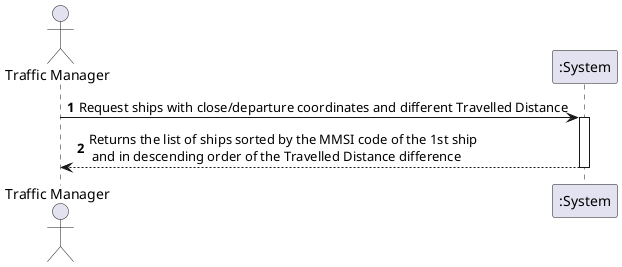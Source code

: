 @startuml
autonumber
'hide footbox
actor "Traffic Manager" as TRAFFIC

participant ":System" as SYSTEM

TRAFFIC -> SYSTEM : Request ships with close/departure coordinates and different Travelled Distance
activate SYSTEM
SYSTEM --> TRAFFIC : Returns the list of ships sorted by the MMSI code of the 1st ship \n and in descending order of the Travelled Distance difference
deactivate SYSTEM

@enduml